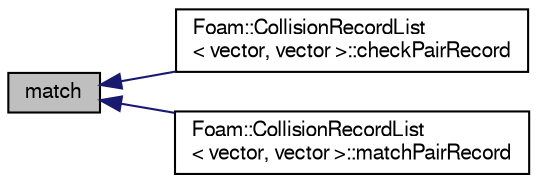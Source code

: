 digraph "match"
{
  bgcolor="transparent";
  edge [fontname="FreeSans",fontsize="10",labelfontname="FreeSans",labelfontsize="10"];
  node [fontname="FreeSans",fontsize="10",shape=record];
  rankdir="LR";
  Node75 [label="match",height=0.2,width=0.4,color="black", fillcolor="grey75", style="filled", fontcolor="black"];
  Node75 -> Node76 [dir="back",color="midnightblue",fontsize="10",style="solid",fontname="FreeSans"];
  Node76 [label="Foam::CollisionRecordList\l\< vector, vector \>::checkPairRecord",height=0.2,width=0.4,color="black",URL="$a23866.html#a58f878add16fc44f1ee24fcb1650f003",tooltip="Enquire if the specified record exists without modifying. "];
  Node75 -> Node77 [dir="back",color="midnightblue",fontsize="10",style="solid",fontname="FreeSans"];
  Node77 [label="Foam::CollisionRecordList\l\< vector, vector \>::matchPairRecord",height=0.2,width=0.4,color="black",URL="$a23866.html#a10f9e3b2e51493ec68e0a159cb514afe",tooltip="Enquires if the proc and id pair of the other particle are. "];
}
